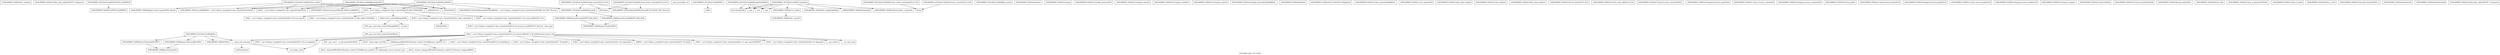 digraph "Call graph: pair_coul_wolf.ll" {
	label="Call graph: pair_coul_wolf.ll";

	Node0x55776fdefbf0 [shape=record,label="{_ZN9LAMMPS_NS4Pair8ev_setupEiii}"];
	Node0x55776fdeca20 [shape=record,label="{_ZN9LAMMPS_NS4Pair18del_tally_callbackEPNS_7ComputeE}"];
	Node0x55776fdfa2e0 [shape=record,label="{_ZN9LAMMPS_NS12PairCoulWolfC2EPNS_6LAMMPSE}"];
	Node0x55776fdfa2e0 -> Node0x55776fd80cb0;
	Node0x55776fd80cb0 [shape=record,label="{_ZN9LAMMPS_NS4PairC2EPNS_6LAMMPSE}"];
	Node0x55776fd9ef80 [shape=record,label="{_ZN9LAMMPS_NS12PairCoulWolfD2Ev}"];
	Node0x55776fd9ef80 -> Node0x55776fdbcd80;
	Node0x55776fd9ef80 -> Node0x55776fda85e0;
	Node0x55776fd9ef80 -> Node0x55776fd8e730;
	Node0x55776fd9ef80 -> Node0x55776fdfa320;
	Node0x55776fdbcd80 [shape=record,label="{_ZN9LAMMPS_NS6Memory7destroyIiEEvRPPT_}"];
	Node0x55776fdbcd80 -> Node0x55776fd71360;
	Node0x55776fd71260 [shape=record,label="{__gxx_personality_v0}"];
	Node0x55776fdfa320 [shape=record,label="{__clang_call_terminate}"];
	Node0x55776fdfa320 -> Node0x55776fd6ff70;
	Node0x55776fdfa320 -> Node0x55776fdfaac0;
	Node0x55776fd6ff70 [shape=record,label="{__cxa_begin_catch}"];
	Node0x55776fdfaac0 [shape=record,label="{_ZSt9terminatev}"];
	Node0x55776fda85e0 [shape=record,label="{_ZN9LAMMPS_NS6Memory7destroyIdEEvRPPT_}"];
	Node0x55776fda85e0 -> Node0x55776fd71360;
	Node0x55776fd8e730 [shape=record,label="{_ZN9LAMMPS_NS4PairD2Ev}"];
	Node0x55776fda87b0 [shape=record,label="{_ZN9LAMMPS_NS12PairCoulWolfD0Ev}"];
	Node0x55776fda87b0 -> Node0x55776fd8e6a0;
	Node0x55776fd8e6a0 [shape=record,label="{_ZdlPv}"];
	Node0x55776fda2b30 [shape=record,label="{_ZN9LAMMPS_NS12PairCoulWolf7computeEii}"];
	Node0x55776fda2b30 -> Node0x55776fd9e2c0;
	Node0x55776fda2b30 -> Node0x55776fdfa710;
	Node0x55776fda2b30 -> Node0x55776fd8e620;
	Node0x55776fda2b30 -> Node0x55776fd90ae0;
	Node0x55776fda2b30 -> Node0x55776fd71e30;
	Node0x55776fda2b30 -> Node0x55776fd97d40;
	Node0x55776fda2b30 -> Node0x55776fda1340;
	Node0x55776fda2b30 -> Node0x55776fd95ec0;
	Node0x55776fd80e60 [shape=record,label="{_ZN9LAMMPS_NS6Memory6createIiEEPPT_RS4_iiPKc}"];
	Node0x55776fd80e60 -> Node0x55776fd81900;
	Node0x55776fd9e2c0 [shape=record,label="{_ZN9LAMMPS_NS4Pair7ev_initEiii}"];
	Node0x55776fd9e2c0 -> Node0x55776fd791d0;
	Node0x55776fdfa710 [shape=record,label="{erfc}"];
	Node0x55776fd8e620 [shape=record,label="{exp}"];
	Node0x55776fd90ae0 [shape=record,label="{llvm.fmuladd.f64}"];
	Node0x55776fd97d40 [shape=record,label="{_ZNK9LAMMPS_NS4Pair6sbmaskEi}"];
	Node0x55776fd71e30 [shape=record,label="{_ZN9LAMMPS_NS4Pair8ev_tallyEiiiidddddd}"];
	Node0x55776fd95ec0 [shape=record,label="{sqrt}"];
	Node0x55776fda1340 [shape=record,label="{_ZN9LAMMPS_NS4Pair20virial_fdotr_computeEv}"];
	Node0x55776fd7ee70 [shape=record,label="{_ZN9LAMMPS_NS12PairCoulWolf8allocateEv}"];
	Node0x55776fd7ee70 -> Node0x55776fd80e60;
	Node0x55776fd7ee70 -> Node0x55776fd814d0;
	Node0x55776fdace30 [shape=record,label="{_ZN9LAMMPS_NS5utils6sfreadEPKciPvmmP8_IO_FILES2_PNS_5ErrorE}"];
	Node0x55776fdad6e0 [shape=record,label="{MPI_Bcast}"];
	Node0x55776fdaee00 [shape=record,label="{_ZN9LAMMPS_NS12PairCoulWolf22write_restart_settingsEP8_IO_FILE}"];
	Node0x55776fdaee00 -> Node0x55776fda69a0;
	Node0x55776fdaccc0 [shape=record,label="{_ZN9LAMMPS_NS12PairCoulWolf21read_restart_settingsEP8_IO_FILE}"];
	Node0x55776fdaccc0 -> Node0x55776fdace30;
	Node0x55776fdaccc0 -> Node0x55776fdad6e0;
	Node0x55776fd814d0 [shape=record,label="{_ZN9LAMMPS_NS6Memory6createIdEEPPT_RS4_iiPKc}"];
	Node0x55776fd814d0 -> Node0x55776fd81900;
	Node0x55776fd81ec0 [shape=record,label="{_ZN9LAMMPS_NS12PairCoulWolf8settingsEiPPc}"];
	Node0x55776fd81ec0 -> Node0x55776fd82ba0;
	Node0x55776fd81ec0 -> Node0x55776fd83540;
	Node0x55776fd81ec0 -> Node0x55776fd91df0;
	Node0x55776fd81ec0 -> Node0x55776fd8f060;
	Node0x55776fd81ec0 -> Node0x55776fd870b0;
	Node0x55776fd81ec0 -> Node0x55776fd8aae0;
	Node0x55776fd870b0 [shape=record,label="{_ZN9LAMMPS_NS5Error3allERKNSt7__cxx1112basic_stringIcSt11char_traitsIcESaIcEEEiS8_}"];
	Node0x55776fd82ba0 [shape=record,label="{_ZNSaIcEC1Ev}"];
	Node0x55776fd83540 [shape=record,label="{_ZNSt7__cxx1112basic_stringIcSt11char_traitsIcESaIcEEC2IS3_EEPKcRKS3_}"];
	Node0x55776fd83540 -> Node0x55776fd952f0;
	Node0x55776fd83540 -> Node0x55776fd9ab90;
	Node0x55776fd83540 -> Node0x55776fd9b640;
	Node0x55776fd83540 -> Node0x55776fd9c990;
	Node0x55776fd83540 -> Node0x55776fd9d160;
	Node0x55776fd8aae0 [shape=record,label="{_ZNSt7__cxx1112basic_stringIcSt11char_traitsIcESaIcEED1Ev}"];
	Node0x55776fd8f060 [shape=record,label="{_ZNSaIcED1Ev}"];
	Node0x55776fd91df0 [shape=record,label="{_ZN9LAMMPS_NS5utils7numericEPKciS2_bPNS_6LAMMPSE}"];
	Node0x55776fd9f670 [shape=record,label="{_ZN9LAMMPS_NS12PairCoulWolf5coeffEiPPc}"];
	Node0x55776fd9f670 -> Node0x55776fd82ba0;
	Node0x55776fd9f670 -> Node0x55776fd83540;
	Node0x55776fd9f670 -> Node0x55776fd8f060;
	Node0x55776fd9f670 -> Node0x55776fd8aae0;
	Node0x55776fd9f670 -> Node0x55776fd870b0;
	Node0x55776fd9f670 -> Node0x55776fda3010;
	Node0x55776fd9f670 -> Node0x55776fd7ee70;
	Node0x55776fda3010 [shape=record,label="{_ZN9LAMMPS_NS5utils6boundsIiEEvPKciRKNSt7__cxx1112basic_stringIcSt11char_traitsIcESaIcEEEllRT_SD_PNS_5ErrorE}"];
	Node0x55776fdd7640 [shape=record,label="{_ZN9LAMMPS_NS12PairCoulWolf10init_styleEv}"];
	Node0x55776fdd7640 -> Node0x55776fd82ba0;
	Node0x55776fdd7640 -> Node0x55776fd83540;
	Node0x55776fdd7640 -> Node0x55776fda4520;
	Node0x55776fdd7640 -> Node0x55776fd8f060;
	Node0x55776fdd7640 -> Node0x55776fd870b0;
	Node0x55776fdd7640 -> Node0x55776fd8aae0;
	Node0x55776fd791d0 [shape=record,label="{_ZN9LAMMPS_NS4Pair8ev_unsetEv}"];
	Node0x55776fd71360 [shape=record,label="{_ZN9LAMMPS_NS6Memory5sfreeEPv}"];
	Node0x55776fd81900 [shape=record,label="{_ZN9LAMMPS_NS6Memory7smallocElPKc}"];
	Node0x55776fd952f0 [shape=record,label="{_ZNSt7__cxx1112basic_stringIcSt11char_traitsIcESaIcEE13_M_local_dataEv}"];
	Node0x55776fd9ab90 [shape=record,label="{_ZNSt7__cxx1112basic_stringIcSt11char_traitsIcESaIcEE12_Alloc_hiderC1EPcRKS3_}"];
	Node0x55776fda4520 [shape=record,label="{_ZN9LAMMPS_NS8Neighbor11add_requestEPNS_4PairEi}"];
	Node0x55776fddb6c0 [shape=record,label="{_ZN9LAMMPS_NS12PairCoulWolf8init_oneEii}"];
	Node0x55776fda5bc0 [shape=record,label="{_ZN9LAMMPS_NS12PairCoulWolf13write_restartEP8_IO_FILE}"];
	Node0x55776fda5bc0 -> Node0x55776fda69a0;
	Node0x55776fda69a0 [shape=record,label="{fwrite}"];
	Node0x55776fda9c80 [shape=record,label="{_ZN9LAMMPS_NS12PairCoulWolf12read_restartEP8_IO_FILE}"];
	Node0x55776fda9c80 -> Node0x55776fd7ee70;
	Node0x55776fda9c80 -> Node0x55776fdace30;
	Node0x55776fda9c80 -> Node0x55776fdad6e0;
	Node0x55776fdb0a60 [shape=record,label="{_ZN9LAMMPS_NS12PairCoulWolf6singleEiiiidddRd}"];
	Node0x55776fdb0a60 -> Node0x55776fdfa710;
	Node0x55776fdb0a60 -> Node0x55776fd8e620;
	Node0x55776fdb0a60 -> Node0x55776fd90ae0;
	Node0x55776fdb0a60 -> Node0x55776fd95ec0;
	Node0x55776fe09700 [shape=record,label="{_ZN9LAMMPS_NS4Pair6reinitEv}"];
	Node0x55776fe09780 [shape=record,label="{_ZN9LAMMPS_NS4Pair5setupEv}"];
	Node0x55776fdb2190 [shape=record,label="{_ZN9LAMMPS_NS4Pair13modify_paramsEiPPc}"];
	Node0x55776fdb2740 [shape=record,label="{_ZN9LAMMPS_NS4Pair13compute_innerEv}"];
	Node0x55776fdb28c0 [shape=record,label="{_ZN9LAMMPS_NS4Pair14compute_middleEv}"];
	Node0x55776fdb4ac0 [shape=record,label="{_ZN9LAMMPS_NS4Pair13compute_outerEii}"];
	Node0x55776fdb52f0 [shape=record,label="{_ZN9LAMMPS_NS4Pair14single_hessianEiiiidPdddRdS1_}"];
	Node0x55776fdb6cb0 [shape=record,label="{_ZN9LAMMPS_NS4Pair6finishEv}"];
	Node0x55776fdb7270 [shape=record,label="{_ZN9LAMMPS_NS4Pair9init_listEiPNS_9NeighListE}"];
	Node0x55776fdb6780 [shape=record,label="{_ZN9LAMMPS_NS4Pair11born_matrixEiiiidddRdS1_}"];
	Node0x55776fdb8560 [shape=record,label="{_ZN9LAMMPS_NS4Pair11init_tablesEdPd}"];
	Node0x55776fdc2750 [shape=record,label="{_ZN9LAMMPS_NS4Pair16init_tables_dispEd}"];
	Node0x55776fdbd540 [shape=record,label="{_ZN9LAMMPS_NS4Pair11free_tablesEv}"];
	Node0x55776fdb0970 [shape=record,label="{_ZN9LAMMPS_NS4Pair16free_disp_tablesEv}"];
	Node0x55776fdc0f90 [shape=record,label="{_ZN9LAMMPS_NS4Pair10write_dataEP8_IO_FILE}"];
	Node0x55776fdc1cf0 [shape=record,label="{_ZN9LAMMPS_NS4Pair14write_data_allEP8_IO_FILE}"];
	Node0x55776fdc3360 [shape=record,label="{_ZN9LAMMPS_NS4Pair17pack_forward_commEiPiPdiS1_}"];
	Node0x55776fdc44e0 [shape=record,label="{_ZN9LAMMPS_NS4Pair19unpack_forward_commEiiPd}"];
	Node0x55776fdc6a10 [shape=record,label="{_ZN9LAMMPS_NS4Pair17pack_reverse_commEiiPd}"];
	Node0x55776fddd1f0 [shape=record,label="{_ZN9LAMMPS_NS4Pair19unpack_reverse_commEiPiPd}"];
	Node0x55776fdc7700 [shape=record,label="{_ZN9LAMMPS_NS4Pair10reset_gridEv}"];
	Node0x55776fdc9850 [shape=record,label="{_ZN9LAMMPS_NS4Pair17pack_forward_gridEiPviPi}"];
	Node0x55776fdd3f20 [shape=record,label="{_ZN9LAMMPS_NS4Pair19unpack_forward_gridEiPviPi}"];
	Node0x55776fdd6df0 [shape=record,label="{_ZN9LAMMPS_NS4Pair17pack_reverse_gridEiPviPi}"];
	Node0x55776fdd6d00 [shape=record,label="{_ZN9LAMMPS_NS4Pair19unpack_reverse_gridEiPviPi}"];
	Node0x55776fdd9290 [shape=record,label="{_ZN9LAMMPS_NS4Pair12memory_usageEv}"];
	Node0x55776fddef50 [shape=record,label="{_ZN9LAMMPS_NS4Pair7extractEPKcRi}"];
	Node0x55776fdf1090 [shape=record,label="{_ZN9LAMMPS_NS4Pair15extract_peratomEPKcRi}"];
	Node0x55776fde1c20 [shape=record,label="{_ZN9LAMMPS_NS4Pair8swap_eamEPdPS1_}"];
	Node0x55776fde3690 [shape=record,label="{_ZN9LAMMPS_NS4Pair8reset_dtEv}"];
	Node0x55776fde3f90 [shape=record,label="{_ZN9LAMMPS_NS4Pair15min_xf_pointersEiPPdS2_}"];
	Node0x55776fde50c0 [shape=record,label="{_ZN9LAMMPS_NS4Pair10min_xf_getEi}"];
	Node0x55776fde6320 [shape=record,label="{_ZN9LAMMPS_NS4Pair9min_x_setEi}"];
	Node0x55776fde7b40 [shape=record,label="{_ZN9LAMMPS_NS4Pair16transfer_historyEPdS1_ii}"];
	Node0x55776fde9040 [shape=record,label="{_ZN9LAMMPS_NS4Pair8atom2cutEi}"];
	Node0x55776fdea2a0 [shape=record,label="{_ZN9LAMMPS_NS4Pair9radii2cutEdd}"];
	Node0x55776fdeb600 [shape=record,label="{_ZN9LAMMPS_NS4Pair18add_tally_callbackEPNS_7ComputeE}"];
	Node0x55776fd9c990 [shape=record,label="{_ZNSt7__cxx1112basic_stringIcSt11char_traitsIcESaIcEE12_M_constructIPKcEEvT_S8_}"];
	Node0x55776fd9c990 -> Node0x55776fdf2fd0;
	Node0x55776fd9b640 [shape=record,label="{_ZNSt11char_traitsIcE6lengthEPKc}"];
	Node0x55776fd9b640 -> Node0x55776fdf4320;
	Node0x55776fd9b640 -> Node0x55776fdf54c0;
	Node0x55776fd9d160 [shape=record,label="{_ZNSt7__cxx1112basic_stringIcSt11char_traitsIcESaIcEE12_Alloc_hiderD2Ev}"];
	Node0x55776fd9d160 -> Node0x55776fdf5d20;
	Node0x55776fdf2fd0 [shape=record,label="{_ZNSt7__cxx1112basic_stringIcSt11char_traitsIcESaIcEE16_M_construct_auxIPKcEEvT_S8_St12__false_type}"];
	Node0x55776fdf2fd0 -> Node0x55776fdf3120;
	Node0x55776fdf3120 [shape=record,label="{_ZNSt7__cxx1112basic_stringIcSt11char_traitsIcESaIcEE12_M_constructIPKcEEvT_S8_St20forward_iterator_tag}"];
	Node0x55776fdf3120 -> Node0x55776fdf4e10;
	Node0x55776fdf3120 -> Node0x55776fd74660;
	Node0x55776fdf3120 -> Node0x55776fd833b0;
	Node0x55776fdf3120 -> Node0x55776fdf56f0;
	Node0x55776fdf3120 -> Node0x55776fda0200;
	Node0x55776fdf3120 -> Node0x55776fdbf830;
	Node0x55776fdf3120 -> Node0x55776fdaff40;
	Node0x55776fdf3120 -> Node0x55776fdf6860;
	Node0x55776fdf3120 -> Node0x55776fd6ff70;
	Node0x55776fdf3120 -> Node0x55776fe0a4d0;
	Node0x55776fdf3120 -> Node0x55776fe0a550;
	Node0x55776fdf3120 -> Node0x55776fe0a5d0;
	Node0x55776fdf3120 -> Node0x55776fe0a650;
	Node0x55776fdf3120 -> Node0x55776fdfa320;
	Node0x55776fdf4e10 [shape=record,label="{_ZN9__gnu_cxx17__is_null_pointerIKcEEbPT_}"];
	Node0x55776fd74660 [shape=record,label="{_ZSt19__throw_logic_errorPKc}"];
	Node0x55776fd833b0 [shape=record,label="{_ZSt8distanceIPKcENSt15iterator_traitsIT_E15difference_typeES3_S3_}"];
	Node0x55776fd833b0 -> Node0x55776fe0a6d0;
	Node0x55776fd833b0 -> Node0x55776fe0a750;
	Node0x55776fda0200 [shape=record,label="{_ZNSt7__cxx1112basic_stringIcSt11char_traitsIcESaIcEE7_M_dataEPc}"];
	Node0x55776fdf56f0 [shape=record,label="{_ZNSt7__cxx1112basic_stringIcSt11char_traitsIcESaIcEE9_M_createERmm}"];
	Node0x55776fdbf830 [shape=record,label="{_ZNSt7__cxx1112basic_stringIcSt11char_traitsIcESaIcEE11_M_capacityEm}"];
	Node0x55776fdf6860 [shape=record,label="{_ZNSt7__cxx1112basic_stringIcSt11char_traitsIcESaIcEE13_S_copy_charsEPcPKcS7_}"];
	Node0x55776fdaff40 [shape=record,label="{_ZNKSt7__cxx1112basic_stringIcSt11char_traitsIcESaIcEE7_M_dataEv}"];
	Node0x55776fe0a4d0 [shape=record,label="{_ZNSt7__cxx1112basic_stringIcSt11char_traitsIcESaIcEE10_M_disposeEv}"];
	Node0x55776fe0a550 [shape=record,label="{__cxa_rethrow}"];
	Node0x55776fe0a5d0 [shape=record,label="{__cxa_end_catch}"];
	Node0x55776fe0a650 [shape=record,label="{_ZNSt7__cxx1112basic_stringIcSt11char_traitsIcESaIcEE13_M_set_lengthEm}"];
	Node0x55776fe0a750 [shape=record,label="{_ZSt10__distanceIPKcENSt15iterator_traitsIT_E15difference_typeES3_S3_St26random_access_iterator_tag}"];
	Node0x55776fe0a6d0 [shape=record,label="{_ZSt19__iterator_categoryIPKcENSt15iterator_traitsIT_E17iterator_categoryERKS3_}"];
	Node0x55776fdf4320 [shape=record,label="{_ZN9__gnu_cxx11char_traitsIcE6lengthEPKc}"];
	Node0x55776fdf4320 -> Node0x55776fe0a7d0;
	Node0x55776fdf54c0 [shape=record,label="{strlen}"];
	Node0x55776fe0a7d0 [shape=record,label="{_ZN9__gnu_cxx11char_traitsIcE2eqERKcS3_}"];
	Node0x55776fdf5d20 [shape=record,label="{_ZNSaIcED2Ev}"];
}
